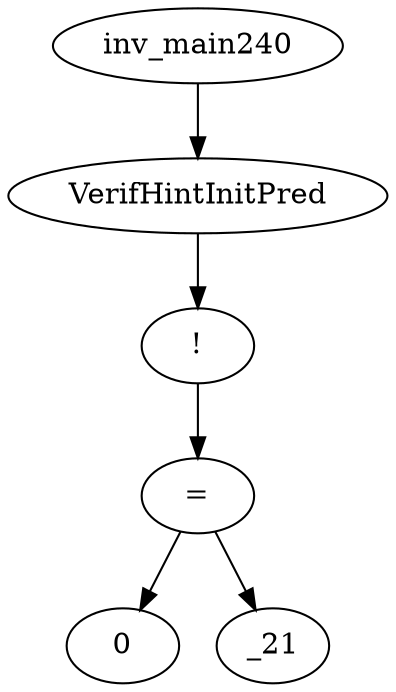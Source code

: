 digraph dag {
0 [label="inv_main240"];
1 [label="VerifHintInitPred"];
2 [label="!"];
3 [label="="];
4 [label="0"];
5 [label="_21"];
0->1
1->2
2->3
3->5
3 -> 4
}
